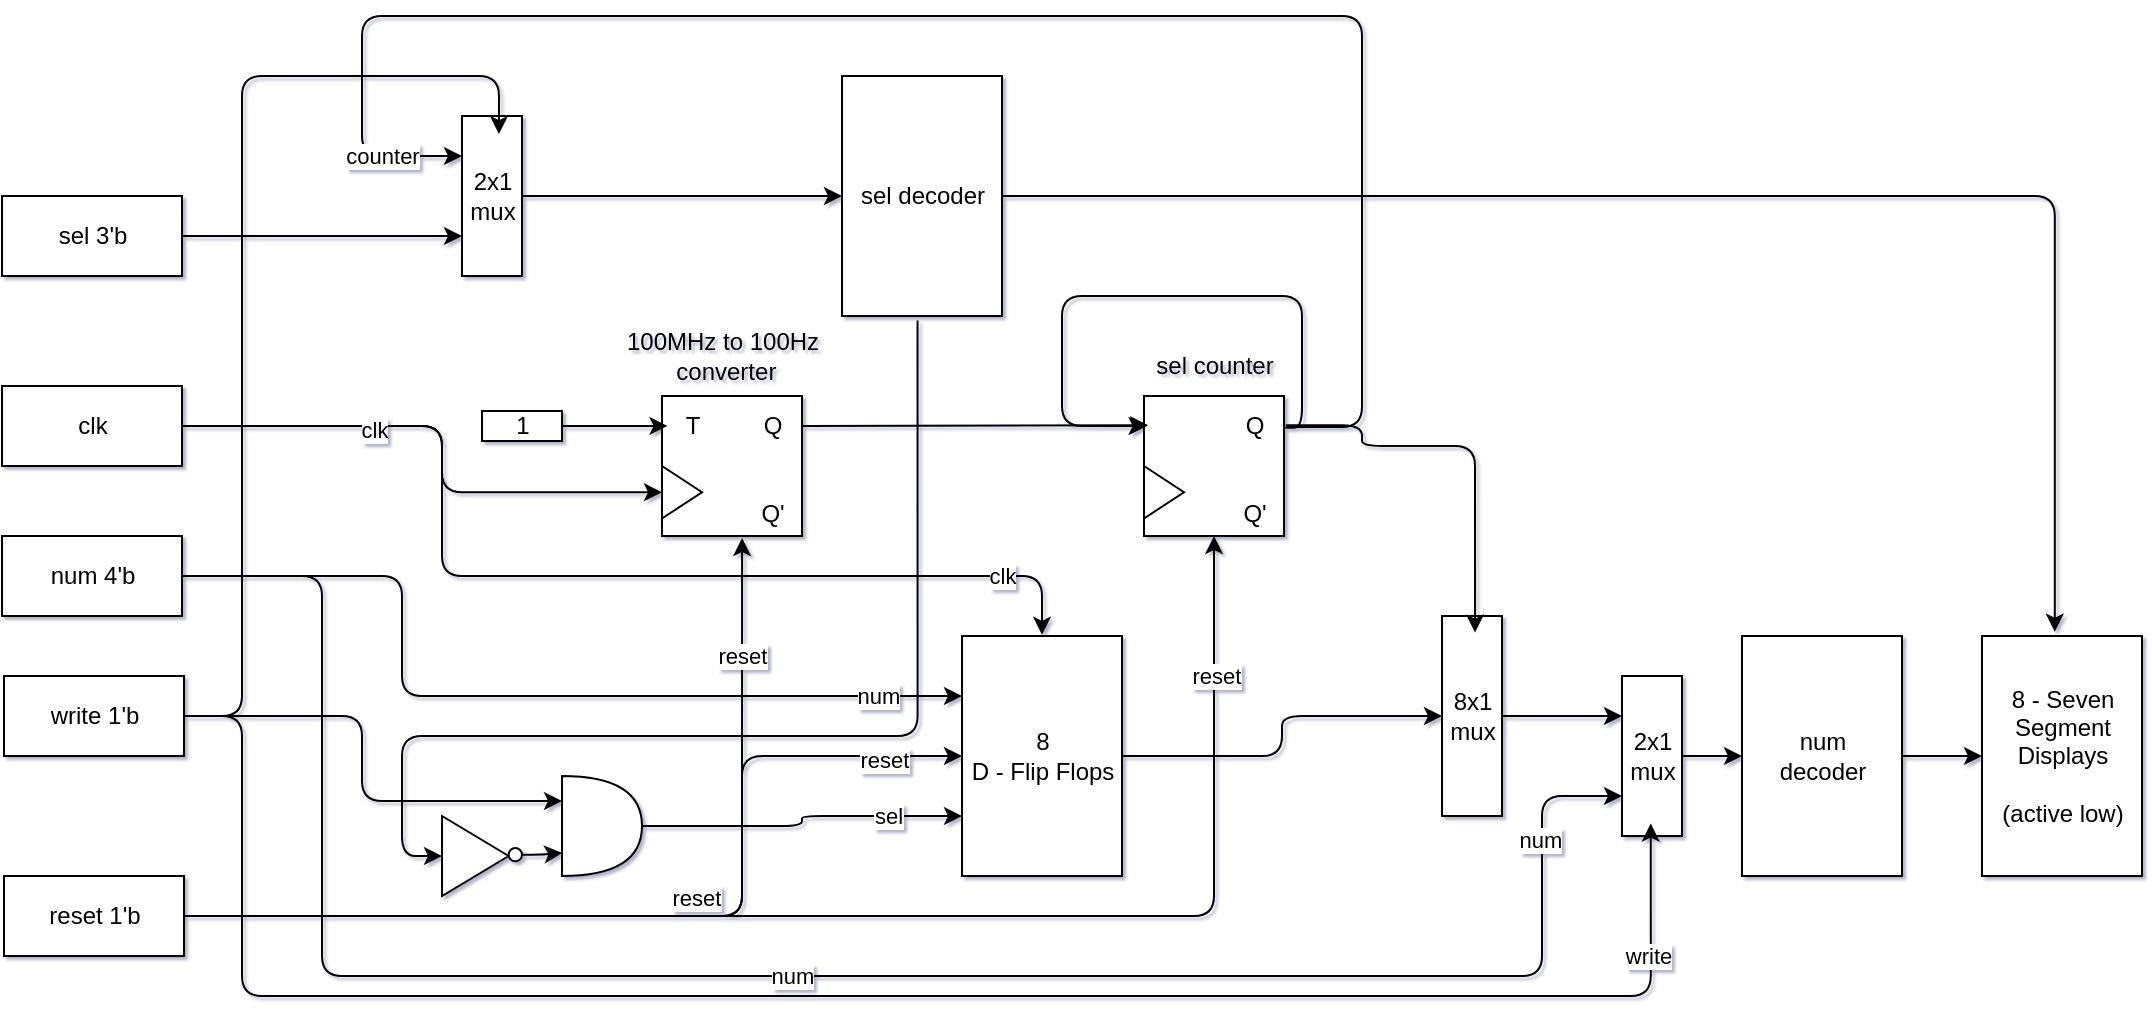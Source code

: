 <mxfile>
    <diagram id="mV6JEWCJ66KR-k56K3II" name="Circuit">
        <mxGraphModel dx="853" dy="547" grid="1" gridSize="10" guides="1" tooltips="1" connect="1" arrows="1" fold="1" page="1" pageScale="1" pageWidth="1000" pageHeight="1000" background="#FFFFFF" math="0" shadow="1">
            <root>
                <mxCell id="0"/>
                <mxCell id="1" parent="0"/>
                <mxCell id="112" value="num&lt;div&gt;decoder&lt;/div&gt;" style="externalPins=0;recursiveResize=0;shadow=0;dashed=0;align=center;html=1;strokeWidth=1;shape=mxgraph.rtl.abstract.entity;container=1;collapsible=0;kind=sequential;drawPins=0;left=3;right=2;bottom=0;top=0;" parent="1" vertex="1">
                    <mxGeometry x="950" y="360" width="80" height="120" as="geometry"/>
                </mxCell>
                <mxCell id="113" value="num 4&#39;b" style="externalPins=0;recursiveResize=0;shadow=0;dashed=0;align=center;html=1;strokeWidth=1;shape=mxgraph.rtl.abstract.entity;container=1;collapsible=0;kind=input;drawPins=0;left=0;right=1;bottom=0;top=0;" parent="1" vertex="1">
                    <mxGeometry x="80" y="310" width="90" height="40" as="geometry"/>
                </mxCell>
                <mxCell id="114" value="sel 3&#39;b" style="externalPins=0;recursiveResize=0;shadow=0;dashed=0;align=center;html=1;strokeWidth=1;shape=mxgraph.rtl.abstract.entity;container=1;collapsible=0;kind=input;drawPins=0;left=0;right=1;bottom=0;top=0;" parent="1" vertex="1">
                    <mxGeometry x="80" y="140" width="90" height="40" as="geometry"/>
                </mxCell>
                <mxCell id="115" value="write 1&#39;b" style="externalPins=0;recursiveResize=0;shadow=0;dashed=0;align=center;html=1;strokeWidth=1;shape=mxgraph.rtl.abstract.entity;container=1;collapsible=0;kind=input;drawPins=0;left=0;right=1;bottom=0;top=0;" parent="1" vertex="1">
                    <mxGeometry x="81" y="380" width="90" height="40" as="geometry"/>
                </mxCell>
                <mxCell id="117" style="edgeStyle=orthogonalEdgeStyle;html=1;exitX=0;exitY=0;exitDx=90;exitDy=20;exitPerimeter=0;entryX=0;entryY=0.5;entryDx=0;entryDy=0;" parent="1" source="119" target="157" edge="1">
                    <mxGeometry relative="1" as="geometry">
                        <Array as="points">
                            <mxPoint x="300" y="255"/>
                            <mxPoint x="300" y="288"/>
                        </Array>
                    </mxGeometry>
                </mxCell>
                <mxCell id="119" value="clk" style="externalPins=0;recursiveResize=0;shadow=0;dashed=0;align=center;html=1;strokeWidth=1;shape=mxgraph.rtl.abstract.entity;container=1;collapsible=0;kind=input;drawPins=0;left=0;right=1;bottom=0;top=0;" parent="1" vertex="1">
                    <mxGeometry x="80" y="235" width="90" height="40" as="geometry"/>
                </mxCell>
                <mxCell id="120" style="edgeStyle=orthogonalEdgeStyle;html=1;entryX=0.126;entryY=0.909;entryDx=0;entryDy=0;entryPerimeter=0;" parent="1" source="124" target="160" edge="1">
                    <mxGeometry relative="1" as="geometry">
                        <Array as="points">
                            <mxPoint x="450" y="500"/>
                        </Array>
                    </mxGeometry>
                </mxCell>
                <mxCell id="121" value="reset" style="edgeLabel;html=1;align=center;verticalAlign=middle;resizable=0;points=[];" parent="120" vertex="1" connectable="0">
                    <mxGeometry x="0.824" relative="1" as="geometry">
                        <mxPoint y="18" as="offset"/>
                    </mxGeometry>
                </mxCell>
                <mxCell id="122" style="edgeStyle=orthogonalEdgeStyle;html=1;exitX=0;exitY=0;exitDx=90;exitDy=20;exitPerimeter=0;entryX=0.5;entryY=1;entryDx=0;entryDy=0;" parent="1" source="124" target="147" edge="1">
                    <mxGeometry relative="1" as="geometry">
                        <Array as="points">
                            <mxPoint x="686" y="500"/>
                        </Array>
                    </mxGeometry>
                </mxCell>
                <mxCell id="123" value="reset" style="edgeLabel;html=1;align=center;verticalAlign=middle;resizable=0;points=[];" parent="122" vertex="1" connectable="0">
                    <mxGeometry x="0.803" y="-1" relative="1" as="geometry">
                        <mxPoint as="offset"/>
                    </mxGeometry>
                </mxCell>
                <mxCell id="124" value="reset 1&#39;b" style="externalPins=0;recursiveResize=0;shadow=0;dashed=0;align=center;html=1;strokeWidth=1;shape=mxgraph.rtl.abstract.entity;container=1;collapsible=0;kind=input;drawPins=0;left=0;right=1;bottom=0;top=0;" parent="1" vertex="1">
                    <mxGeometry x="81" y="480" width="90" height="40" as="geometry"/>
                </mxCell>
                <mxCell id="125" style="edgeStyle=orthogonalEdgeStyle;html=1;" parent="1" source="126" target="145" edge="1">
                    <mxGeometry relative="1" as="geometry"/>
                </mxCell>
                <UserObject label="&lt;div&gt;8&lt;/div&gt;D - Flip Flops" link="data:page/id,B0gr_-n1PJUmQjPBUHlx" id="126">
                    <mxCell style="externalPins=0;recursiveResize=0;shadow=0;dashed=0;align=center;html=1;strokeWidth=1;shape=mxgraph.rtl.abstract.entity;container=1;collapsible=0;kind=sequential;drawPins=0;left=3;right=2;bottom=0;top=0;" parent="1" vertex="1">
                        <mxGeometry x="560" y="360" width="80" height="120" as="geometry"/>
                    </mxCell>
                </UserObject>
                <mxCell id="127" style="edgeStyle=elbowEdgeStyle;html=1;exitX=0;exitY=0;exitDx=90;exitDy=20;exitPerimeter=0;entryX=0;entryY=0;entryDx=0;entryDy=30;entryPerimeter=0;" parent="1" source="113" target="126" edge="1">
                    <mxGeometry relative="1" as="geometry">
                        <Array as="points">
                            <mxPoint x="280" y="360"/>
                        </Array>
                    </mxGeometry>
                </mxCell>
                <mxCell id="128" value="num" style="edgeLabel;html=1;align=center;verticalAlign=middle;resizable=0;points=[];" parent="127" vertex="1" connectable="0">
                    <mxGeometry x="0.81" relative="1" as="geometry">
                        <mxPoint as="offset"/>
                    </mxGeometry>
                </mxCell>
                <mxCell id="129" style="edgeStyle=orthogonalEdgeStyle;html=1;exitX=0;exitY=0;exitDx=90;exitDy=20;exitPerimeter=0;entryX=0.488;entryY=-0.005;entryDx=0;entryDy=0;entryPerimeter=0;" parent="1" source="119" target="126" edge="1">
                    <mxGeometry relative="1" as="geometry">
                        <Array as="points">
                            <mxPoint x="300" y="255"/>
                            <mxPoint x="300" y="330"/>
                            <mxPoint x="600" y="330"/>
                            <mxPoint x="600" y="359"/>
                        </Array>
                    </mxGeometry>
                </mxCell>
                <mxCell id="130" value="clk" style="edgeLabel;html=1;align=center;verticalAlign=middle;resizable=0;points=[];" parent="129" vertex="1" connectable="0">
                    <mxGeometry x="-0.638" y="-2" relative="1" as="geometry">
                        <mxPoint x="-1" as="offset"/>
                    </mxGeometry>
                </mxCell>
                <mxCell id="131" value="clk" style="edgeLabel;html=1;align=center;verticalAlign=middle;resizable=0;points=[];" parent="129" vertex="1" connectable="0">
                    <mxGeometry x="0.811" y="-3" relative="1" as="geometry">
                        <mxPoint y="-3" as="offset"/>
                    </mxGeometry>
                </mxCell>
                <mxCell id="132" value="" style="group" parent="1" vertex="1" connectable="0">
                    <mxGeometry x="300" y="450" width="40" height="40" as="geometry"/>
                </mxCell>
                <mxCell id="133" value="" style="triangle;whiteSpace=wrap;html=1;" parent="132" vertex="1">
                    <mxGeometry width="33.333" height="40" as="geometry"/>
                </mxCell>
                <mxCell id="134" value="" style="ellipse;whiteSpace=wrap;html=1;aspect=fixed;" parent="132" vertex="1">
                    <mxGeometry x="33.333" y="16" width="6.667" height="6.667" as="geometry"/>
                </mxCell>
                <mxCell id="135" value="&lt;div&gt;8 -&amp;nbsp;&lt;span style=&quot;background-color: transparent;&quot;&gt;Seven&lt;/span&gt;&lt;/div&gt;&lt;div&gt;Segment&lt;/div&gt;Displays&lt;div&gt;&lt;font color=&quot;#000000&quot;&gt;&lt;br&gt;&lt;/font&gt;&lt;div&gt;(active low)&lt;/div&gt;&lt;/div&gt;" style="externalPins=0;recursiveResize=0;shadow=0;dashed=0;align=center;html=1;strokeWidth=1;shape=mxgraph.rtl.abstract.entity;container=1;collapsible=0;kind=sequential;drawPins=0;left=3;right=2;bottom=0;top=0;" parent="1" vertex="1">
                    <mxGeometry x="1070" y="360" width="80" height="120" as="geometry"/>
                </mxCell>
                <mxCell id="136" style="edgeStyle=orthogonalEdgeStyle;html=1;exitX=0;exitY=0;exitDx=90;exitDy=20;exitPerimeter=0;entryX=0;entryY=0;entryDx=0;entryDy=60;entryPerimeter=0;" parent="1" source="114" target="169" edge="1">
                    <mxGeometry relative="1" as="geometry">
                        <mxPoint x="400" y="640" as="targetPoint"/>
                    </mxGeometry>
                </mxCell>
                <mxCell id="137" style="edgeStyle=orthogonalEdgeStyle;html=1;exitX=0;exitY=0;exitDx=90;exitDy=20;exitPerimeter=0;" parent="1" source="124" edge="1">
                    <mxGeometry relative="1" as="geometry">
                        <Array as="points">
                            <mxPoint x="450" y="500"/>
                            <mxPoint x="450" y="420"/>
                        </Array>
                        <mxPoint x="560" y="420" as="targetPoint"/>
                    </mxGeometry>
                </mxCell>
                <mxCell id="138" value="reset" style="edgeLabel;html=1;align=center;verticalAlign=middle;resizable=0;points=[];" parent="137" vertex="1" connectable="0">
                    <mxGeometry x="0.596" relative="1" as="geometry">
                        <mxPoint x="-39" y="71" as="offset"/>
                    </mxGeometry>
                </mxCell>
                <mxCell id="139" value="reset" style="edgeLabel;html=1;align=center;verticalAlign=middle;resizable=0;points=[];" parent="137" vertex="1" connectable="0">
                    <mxGeometry x="0.831" y="-2" relative="1" as="geometry">
                        <mxPoint as="offset"/>
                    </mxGeometry>
                </mxCell>
                <mxCell id="140" value="" style="shape=or;whiteSpace=wrap;html=1;" parent="1" vertex="1">
                    <mxGeometry x="360" y="430" width="40" height="50" as="geometry"/>
                </mxCell>
                <mxCell id="141" style="edgeStyle=orthogonalEdgeStyle;html=1;exitX=1;exitY=0.5;exitDx=0;exitDy=0;entryX=0.004;entryY=0.771;entryDx=0;entryDy=0;entryPerimeter=0;" parent="1" source="134" target="140" edge="1">
                    <mxGeometry relative="1" as="geometry"/>
                </mxCell>
                <mxCell id="142" style="edgeStyle=orthogonalEdgeStyle;html=1;entryX=0;entryY=0.25;entryDx=0;entryDy=0;entryPerimeter=0;exitX=0;exitY=0;exitDx=90;exitDy=20;exitPerimeter=0;" parent="1" source="115" target="140" edge="1">
                    <mxGeometry relative="1" as="geometry">
                        <mxPoint x="191" y="470" as="sourcePoint"/>
                        <Array as="points">
                            <mxPoint x="260" y="400"/>
                            <mxPoint x="260" y="442"/>
                        </Array>
                    </mxGeometry>
                </mxCell>
                <mxCell id="143" style="edgeStyle=orthogonalEdgeStyle;html=1;entryX=0;entryY=0;entryDx=0;entryDy=90;entryPerimeter=0;" parent="1" source="140" target="126" edge="1">
                    <mxGeometry relative="1" as="geometry">
                        <mxPoint x="519" y="444" as="targetPoint"/>
                    </mxGeometry>
                </mxCell>
                <mxCell id="144" value="sel" style="edgeLabel;html=1;align=center;verticalAlign=middle;resizable=0;points=[];" parent="143" vertex="1" connectable="0">
                    <mxGeometry x="0.55" relative="1" as="geometry">
                        <mxPoint as="offset"/>
                    </mxGeometry>
                </mxCell>
                <mxCell id="145" value="8x1&lt;div&gt;mux&lt;/div&gt;" style="externalPins=0;recursiveResize=0;shadow=0;dashed=0;align=center;html=1;strokeWidth=1;shape=mxgraph.rtl.abstract.entity;container=1;collapsible=0;kind=mux;drawPins=0;left=4;right=1;bottom=0;top=0;" parent="1" vertex="1">
                    <mxGeometry x="800" y="350" width="30" height="100" as="geometry"/>
                </mxCell>
                <mxCell id="146" value="" style="group" parent="1" vertex="1" connectable="0">
                    <mxGeometry x="651" y="240" width="90" height="70" as="geometry"/>
                </mxCell>
                <mxCell id="147" value="" style="whiteSpace=wrap;html=1;aspect=fixed;" parent="146" vertex="1">
                    <mxGeometry width="70" height="70" as="geometry"/>
                </mxCell>
                <mxCell id="148" value="" style="triangle;whiteSpace=wrap;html=1;" parent="146" vertex="1">
                    <mxGeometry y="35" width="20" height="26.25" as="geometry"/>
                </mxCell>
                <mxCell id="180" style="edgeStyle=orthogonalEdgeStyle;html=1;entryX=0.018;entryY=0.22;entryDx=0;entryDy=0;entryPerimeter=0;exitX=1.02;exitY=0.529;exitDx=0;exitDy=0;exitPerimeter=0;" edge="1" parent="146" source="150" target="147">
                    <mxGeometry relative="1" as="geometry">
                        <Array as="points">
                            <mxPoint x="79" y="16"/>
                            <mxPoint x="79" y="-50"/>
                            <mxPoint x="-41" y="-50"/>
                            <mxPoint x="-41" y="15"/>
                            <mxPoint x="1" y="15"/>
                        </Array>
                    </mxGeometry>
                </mxCell>
                <mxCell id="150" value="Q" style="text;html=1;align=center;verticalAlign=middle;resizable=0;points=[];autosize=1;strokeColor=none;fillColor=none;" parent="146" vertex="1">
                    <mxGeometry x="40" width="30" height="30" as="geometry"/>
                </mxCell>
                <mxCell id="151" value="Q&#39;" style="text;html=1;align=center;verticalAlign=middle;resizable=0;points=[];autosize=1;strokeColor=none;fillColor=none;" parent="146" vertex="1">
                    <mxGeometry x="35" y="43.75" width="40" height="30" as="geometry"/>
                </mxCell>
                <mxCell id="152" value="sel counter" style="text;html=1;align=center;verticalAlign=middle;resizable=0;points=[];autosize=1;strokeColor=none;fillColor=none;" parent="146" vertex="1">
                    <mxGeometry x="-5" y="-30" width="80" height="30" as="geometry"/>
                </mxCell>
                <mxCell id="153" style="edgeStyle=none;html=1;entryX=0.071;entryY=0.486;entryDx=0;entryDy=0;entryPerimeter=0;" parent="1" source="159" edge="1">
                    <mxGeometry relative="1" as="geometry">
                        <mxPoint x="653.13" y="254.58" as="targetPoint"/>
                    </mxGeometry>
                </mxCell>
                <mxCell id="154" value="" style="group" parent="1" vertex="1" connectable="0">
                    <mxGeometry x="380" y="200" width="120" height="110" as="geometry"/>
                </mxCell>
                <mxCell id="155" value="" style="group" parent="154" vertex="1" connectable="0">
                    <mxGeometry x="30" y="40" width="90" height="70" as="geometry"/>
                </mxCell>
                <mxCell id="156" value="" style="whiteSpace=wrap;html=1;aspect=fixed;" parent="155" vertex="1">
                    <mxGeometry width="70" height="70" as="geometry"/>
                </mxCell>
                <mxCell id="157" value="" style="triangle;whiteSpace=wrap;html=1;" parent="155" vertex="1">
                    <mxGeometry y="35" width="20" height="26.25" as="geometry"/>
                </mxCell>
                <mxCell id="158" value="T" style="text;html=1;align=center;verticalAlign=middle;resizable=0;points=[];autosize=1;strokeColor=none;fillColor=none;" parent="155" vertex="1">
                    <mxGeometry width="30" height="30" as="geometry"/>
                </mxCell>
                <mxCell id="159" value="Q" style="text;html=1;align=center;verticalAlign=middle;resizable=0;points=[];autosize=1;strokeColor=none;fillColor=none;" parent="155" vertex="1">
                    <mxGeometry x="40" width="30" height="30" as="geometry"/>
                </mxCell>
                <mxCell id="160" value="Q&#39;" style="text;html=1;align=center;verticalAlign=middle;resizable=0;points=[];autosize=1;strokeColor=none;fillColor=none;" parent="155" vertex="1">
                    <mxGeometry x="35" y="43.75" width="40" height="30" as="geometry"/>
                </mxCell>
                <mxCell id="161" value="100MHz to 100Hz&lt;div&gt;&amp;nbsp;converter&lt;/div&gt;" style="text;html=1;align=center;verticalAlign=middle;resizable=0;points=[];autosize=1;strokeColor=none;fillColor=none;" parent="154" vertex="1">
                    <mxGeometry width="120" height="40" as="geometry"/>
                </mxCell>
                <mxCell id="162" style="edgeStyle=orthogonalEdgeStyle;html=1;entryX=0;entryY=0;entryDx=0;entryDy=20;entryPerimeter=0;exitX=1.041;exitY=0.516;exitDx=0;exitDy=0;exitPerimeter=0;" parent="1" source="150" target="169" edge="1">
                    <mxGeometry relative="1" as="geometry">
                        <mxPoint x="590" y="520" as="targetPoint"/>
                        <Array as="points">
                            <mxPoint x="760" y="256"/>
                            <mxPoint x="760" y="50"/>
                            <mxPoint x="260" y="50"/>
                            <mxPoint x="260" y="120"/>
                        </Array>
                        <mxPoint x="770" y="320" as="sourcePoint"/>
                    </mxGeometry>
                </mxCell>
                <mxCell id="163" value="counter" style="edgeLabel;html=1;align=center;verticalAlign=middle;resizable=0;points=[];" parent="162" vertex="1" connectable="0">
                    <mxGeometry x="0.298" y="1" relative="1" as="geometry">
                        <mxPoint x="-173" y="69" as="offset"/>
                    </mxGeometry>
                </mxCell>
                <mxCell id="164" style="edgeStyle=orthogonalEdgeStyle;html=1;entryX=0.551;entryY=0.083;entryDx=0;entryDy=0;entryPerimeter=0;exitX=1.027;exitY=0.487;exitDx=0;exitDy=0;exitPerimeter=0;" parent="1" source="150" target="145" edge="1">
                    <mxGeometry relative="1" as="geometry">
                        <Array as="points">
                            <mxPoint x="760" y="255"/>
                            <mxPoint x="760" y="265"/>
                            <mxPoint x="817" y="265"/>
                        </Array>
                    </mxGeometry>
                </mxCell>
                <mxCell id="165" style="edgeStyle=none;html=1;exitX=0;exitY=0;exitDx=30;exitDy=50;exitPerimeter=0;entryX=0;entryY=0;entryDx=0;entryDy=20;entryPerimeter=0;" parent="1" source="145" target="173" edge="1">
                    <mxGeometry relative="1" as="geometry"/>
                </mxCell>
                <mxCell id="166" style="edgeStyle=none;html=1;entryX=0;entryY=0;entryDx=0;entryDy=60;entryPerimeter=0;" parent="1" source="112" target="135" edge="1">
                    <mxGeometry relative="1" as="geometry"/>
                </mxCell>
                <mxCell id="167" style="edgeStyle=orthogonalEdgeStyle;html=1;entryX=0;entryY=0.5;entryDx=0;entryDy=0;exitX=0.472;exitY=1.019;exitDx=0;exitDy=0;exitPerimeter=0;" parent="1" source="168" target="133" edge="1">
                    <mxGeometry relative="1" as="geometry">
                        <Array as="points">
                            <mxPoint x="538" y="410"/>
                            <mxPoint x="280" y="410"/>
                            <mxPoint x="280" y="470"/>
                        </Array>
                    </mxGeometry>
                </mxCell>
                <mxCell id="168" value="sel decoder" style="externalPins=0;recursiveResize=0;shadow=0;dashed=0;align=center;html=1;strokeWidth=1;shape=mxgraph.rtl.abstract.entity;container=1;collapsible=0;kind=sequential;drawPins=0;left=3;right=2;bottom=0;top=0;" parent="1" vertex="1">
                    <mxGeometry x="500" y="80" width="80" height="120" as="geometry"/>
                </mxCell>
                <mxCell id="169" value="2x1&lt;div&gt;mux&lt;/div&gt;" style="externalPins=0;recursiveResize=0;shadow=0;dashed=0;align=center;html=1;strokeWidth=1;shape=mxgraph.rtl.abstract.entity;container=1;collapsible=0;kind=mux;drawPins=0;left=4;right=1;bottom=0;top=0;" parent="1" vertex="1">
                    <mxGeometry x="310" y="100" width="30" height="80" as="geometry"/>
                </mxCell>
                <mxCell id="170" style="edgeStyle=orthogonalEdgeStyle;html=1;exitX=0;exitY=0;exitDx=90;exitDy=20;exitPerimeter=0;entryX=0.615;entryY=0.113;entryDx=0;entryDy=0;entryPerimeter=0;" parent="1" source="115" target="169" edge="1">
                    <mxGeometry relative="1" as="geometry">
                        <Array as="points">
                            <mxPoint x="200" y="400"/>
                            <mxPoint x="200" y="80"/>
                            <mxPoint x="328" y="80"/>
                        </Array>
                    </mxGeometry>
                </mxCell>
                <mxCell id="171" style="edgeStyle=none;html=1;exitX=0;exitY=0;exitDx=30;exitDy=40;exitPerimeter=0;entryX=0;entryY=0;entryDx=0;entryDy=60;entryPerimeter=0;" parent="1" source="169" target="168" edge="1">
                    <mxGeometry relative="1" as="geometry"/>
                </mxCell>
                <mxCell id="172" style="edgeStyle=orthogonalEdgeStyle;html=1;entryX=0.455;entryY=-0.018;entryDx=0;entryDy=0;entryPerimeter=0;" parent="1" source="168" target="135" edge="1">
                    <mxGeometry relative="1" as="geometry">
                        <mxPoint x="929.52" y="486.142" as="targetPoint"/>
                        <Array as="points">
                            <mxPoint x="1106" y="140"/>
                        </Array>
                    </mxGeometry>
                </mxCell>
                <mxCell id="173" value="2x1&lt;div&gt;mux&lt;/div&gt;" style="externalPins=0;recursiveResize=0;shadow=0;dashed=0;align=center;html=1;strokeWidth=1;shape=mxgraph.rtl.abstract.entity;container=1;collapsible=0;kind=mux;drawPins=0;left=4;right=1;bottom=0;top=0;" parent="1" vertex="1">
                    <mxGeometry x="890" y="380" width="30" height="80" as="geometry"/>
                </mxCell>
                <mxCell id="174" value="num" style="edgeStyle=orthogonalEdgeStyle;html=1;exitX=0;exitY=0;exitDx=90;exitDy=20;exitPerimeter=0;entryX=0;entryY=0;entryDx=0;entryDy=60;entryPerimeter=0;" parent="1" source="113" target="173" edge="1">
                    <mxGeometry relative="1" as="geometry">
                        <Array as="points">
                            <mxPoint x="240" y="330"/>
                            <mxPoint x="240" y="530"/>
                            <mxPoint x="850" y="530"/>
                            <mxPoint x="850" y="440"/>
                        </Array>
                    </mxGeometry>
                </mxCell>
                <mxCell id="179" value="num" style="edgeLabel;html=1;align=center;verticalAlign=middle;resizable=0;points=[];" parent="174" vertex="1" connectable="0">
                    <mxGeometry x="0.876" y="1" relative="1" as="geometry">
                        <mxPoint y="-1" as="offset"/>
                    </mxGeometry>
                </mxCell>
                <mxCell id="175" style="edgeStyle=none;html=1;exitX=0;exitY=0;exitDx=30;exitDy=40;exitPerimeter=0;entryX=0;entryY=0;entryDx=0;entryDy=60;entryPerimeter=0;" parent="1" source="173" target="112" edge="1">
                    <mxGeometry relative="1" as="geometry"/>
                </mxCell>
                <mxCell id="176" style="edgeStyle=orthogonalEdgeStyle;html=1;entryX=0.479;entryY=0.922;entryDx=0;entryDy=0;entryPerimeter=0;" parent="1" source="115" target="173" edge="1">
                    <mxGeometry relative="1" as="geometry">
                        <Array as="points">
                            <mxPoint x="200" y="400"/>
                            <mxPoint x="200" y="540"/>
                            <mxPoint x="904" y="540"/>
                        </Array>
                    </mxGeometry>
                </mxCell>
                <mxCell id="178" value="write" style="edgeLabel;html=1;align=center;verticalAlign=middle;resizable=0;points=[];" parent="176" vertex="1" connectable="0">
                    <mxGeometry x="0.863" y="2" relative="1" as="geometry">
                        <mxPoint as="offset"/>
                    </mxGeometry>
                </mxCell>
                <mxCell id="182" value="1" style="externalPins=0;recursiveResize=0;shadow=0;dashed=0;align=center;html=1;strokeWidth=1;shape=mxgraph.rtl.abstract.entity;container=1;collapsible=0;kind=input;drawPins=0;left=0;right=1;bottom=0;top=0;" vertex="1" parent="1">
                    <mxGeometry x="320" y="247.5" width="40" height="15" as="geometry"/>
                </mxCell>
                <mxCell id="183" style="edgeStyle=none;html=1;entryX=0.092;entryY=0.499;entryDx=0;entryDy=0;entryPerimeter=0;" edge="1" parent="1" source="182" target="158">
                    <mxGeometry relative="1" as="geometry"/>
                </mxCell>
            </root>
        </mxGraphModel>
    </diagram>
    <diagram id="B0gr_-n1PJUmQjPBUHlx" name="Flip Flops">
        <mxGraphModel dx="836" dy="547" grid="1" gridSize="10" guides="1" tooltips="1" connect="1" arrows="1" fold="1" page="1" pageScale="1" pageWidth="1000" pageHeight="1000" math="0" shadow="0">
            <root>
                <mxCell id="0"/>
                <mxCell id="1" parent="0"/>
                <mxCell id="Jf6BggblMCW3SHoGojlO-1" value="" style="group" vertex="1" connectable="0" parent="1">
                    <mxGeometry x="290" y="80" width="160" height="300" as="geometry"/>
                </mxCell>
                <mxCell id="Jf6BggblMCW3SHoGojlO-2" value="" style="externalPins=0;recursiveResize=0;shadow=0;dashed=0;align=center;html=1;strokeWidth=1;shape=mxgraph.rtl.abstract.entity;left=,:clk;right=,:np;top=0;bottom=0;drawPins=0;snapToPoint=1;resizable=0;editable=1;" vertex="1" parent="Jf6BggblMCW3SHoGojlO-1">
                    <mxGeometry x="120" width="40" height="60" as="geometry"/>
                </mxCell>
                <mxCell id="Jf6BggblMCW3SHoGojlO-3" value="" style="externalPins=0;recursiveResize=0;shadow=0;dashed=0;align=center;html=1;strokeWidth=1;shape=mxgraph.rtl.abstract.entity;left=,:clk;right=,:np;top=0;bottom=0;drawPins=0;snapToPoint=1;resizable=0;editable=1;" vertex="1" parent="Jf6BggblMCW3SHoGojlO-1">
                    <mxGeometry x="120" y="80" width="40" height="60" as="geometry"/>
                </mxCell>
                <mxCell id="Jf6BggblMCW3SHoGojlO-4" value="" style="externalPins=0;recursiveResize=0;shadow=0;dashed=0;align=center;html=1;strokeWidth=1;shape=mxgraph.rtl.abstract.entity;left=,:clk;right=,:np;top=0;bottom=0;drawPins=0;snapToPoint=1;resizable=0;editable=1;" vertex="1" parent="Jf6BggblMCW3SHoGojlO-1">
                    <mxGeometry x="120" y="160" width="40" height="60" as="geometry"/>
                </mxCell>
                <mxCell id="Jf6BggblMCW3SHoGojlO-5" value="" style="externalPins=0;recursiveResize=0;shadow=0;dashed=0;align=center;html=1;strokeWidth=1;shape=mxgraph.rtl.abstract.entity;left=,:clk;right=,:np;top=0;bottom=0;drawPins=0;snapToPoint=1;resizable=0;editable=1;" vertex="1" parent="Jf6BggblMCW3SHoGojlO-1">
                    <mxGeometry x="120" y="240" width="40" height="60" as="geometry"/>
                </mxCell>
                <mxCell id="Jf6BggblMCW3SHoGojlO-6" value="" style="externalPins=0;recursiveResize=0;shadow=0;dashed=0;align=center;html=1;strokeWidth=1;shape=mxgraph.rtl.abstract.entity;left=,:clk;right=,:np;top=0;bottom=0;drawPins=0;snapToPoint=1;resizable=0;editable=1;" vertex="1" parent="Jf6BggblMCW3SHoGojlO-1">
                    <mxGeometry y="160" width="40" height="60" as="geometry"/>
                </mxCell>
                <mxCell id="Jf6BggblMCW3SHoGojlO-7" value="" style="externalPins=0;recursiveResize=0;shadow=0;dashed=0;align=center;html=1;strokeWidth=1;shape=mxgraph.rtl.abstract.entity;left=,:clk;right=,:np;top=0;bottom=0;drawPins=0;snapToPoint=1;resizable=0;editable=1;" vertex="1" parent="Jf6BggblMCW3SHoGojlO-1">
                    <mxGeometry y="240" width="40" height="60" as="geometry"/>
                </mxCell>
                <mxCell id="Jf6BggblMCW3SHoGojlO-8" value="" style="externalPins=0;recursiveResize=0;shadow=0;dashed=0;align=center;html=1;strokeWidth=1;shape=mxgraph.rtl.abstract.entity;left=,:clk;right=,:np;top=0;bottom=0;drawPins=0;snapToPoint=1;resizable=0;editable=1;" vertex="1" parent="Jf6BggblMCW3SHoGojlO-1">
                    <mxGeometry width="40" height="60" as="geometry"/>
                </mxCell>
                <mxCell id="Jf6BggblMCW3SHoGojlO-9" value="" style="externalPins=0;recursiveResize=0;shadow=0;dashed=0;align=center;html=1;strokeWidth=1;shape=mxgraph.rtl.abstract.entity;left=,:clk;right=,:np;top=0;bottom=0;drawPins=0;snapToPoint=1;resizable=0;editable=1;" vertex="1" parent="Jf6BggblMCW3SHoGojlO-1">
                    <mxGeometry y="80" width="40" height="60" as="geometry"/>
                </mxCell>
            </root>
        </mxGraphModel>
    </diagram>
</mxfile>
